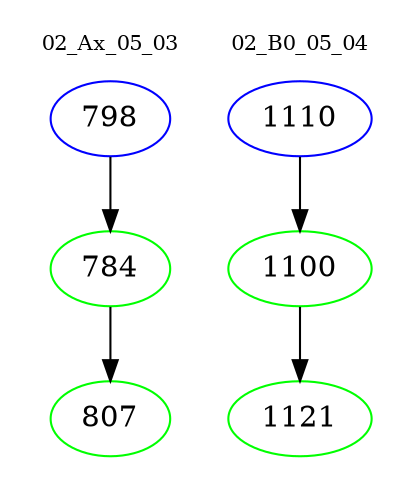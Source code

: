 digraph{
subgraph cluster_0 {
color = white
label = "02_Ax_05_03";
fontsize=10;
T0_798 [label="798", color="blue"]
T0_798 -> T0_784 [color="black"]
T0_784 [label="784", color="green"]
T0_784 -> T0_807 [color="black"]
T0_807 [label="807", color="green"]
}
subgraph cluster_1 {
color = white
label = "02_B0_05_04";
fontsize=10;
T1_1110 [label="1110", color="blue"]
T1_1110 -> T1_1100 [color="black"]
T1_1100 [label="1100", color="green"]
T1_1100 -> T1_1121 [color="black"]
T1_1121 [label="1121", color="green"]
}
}
